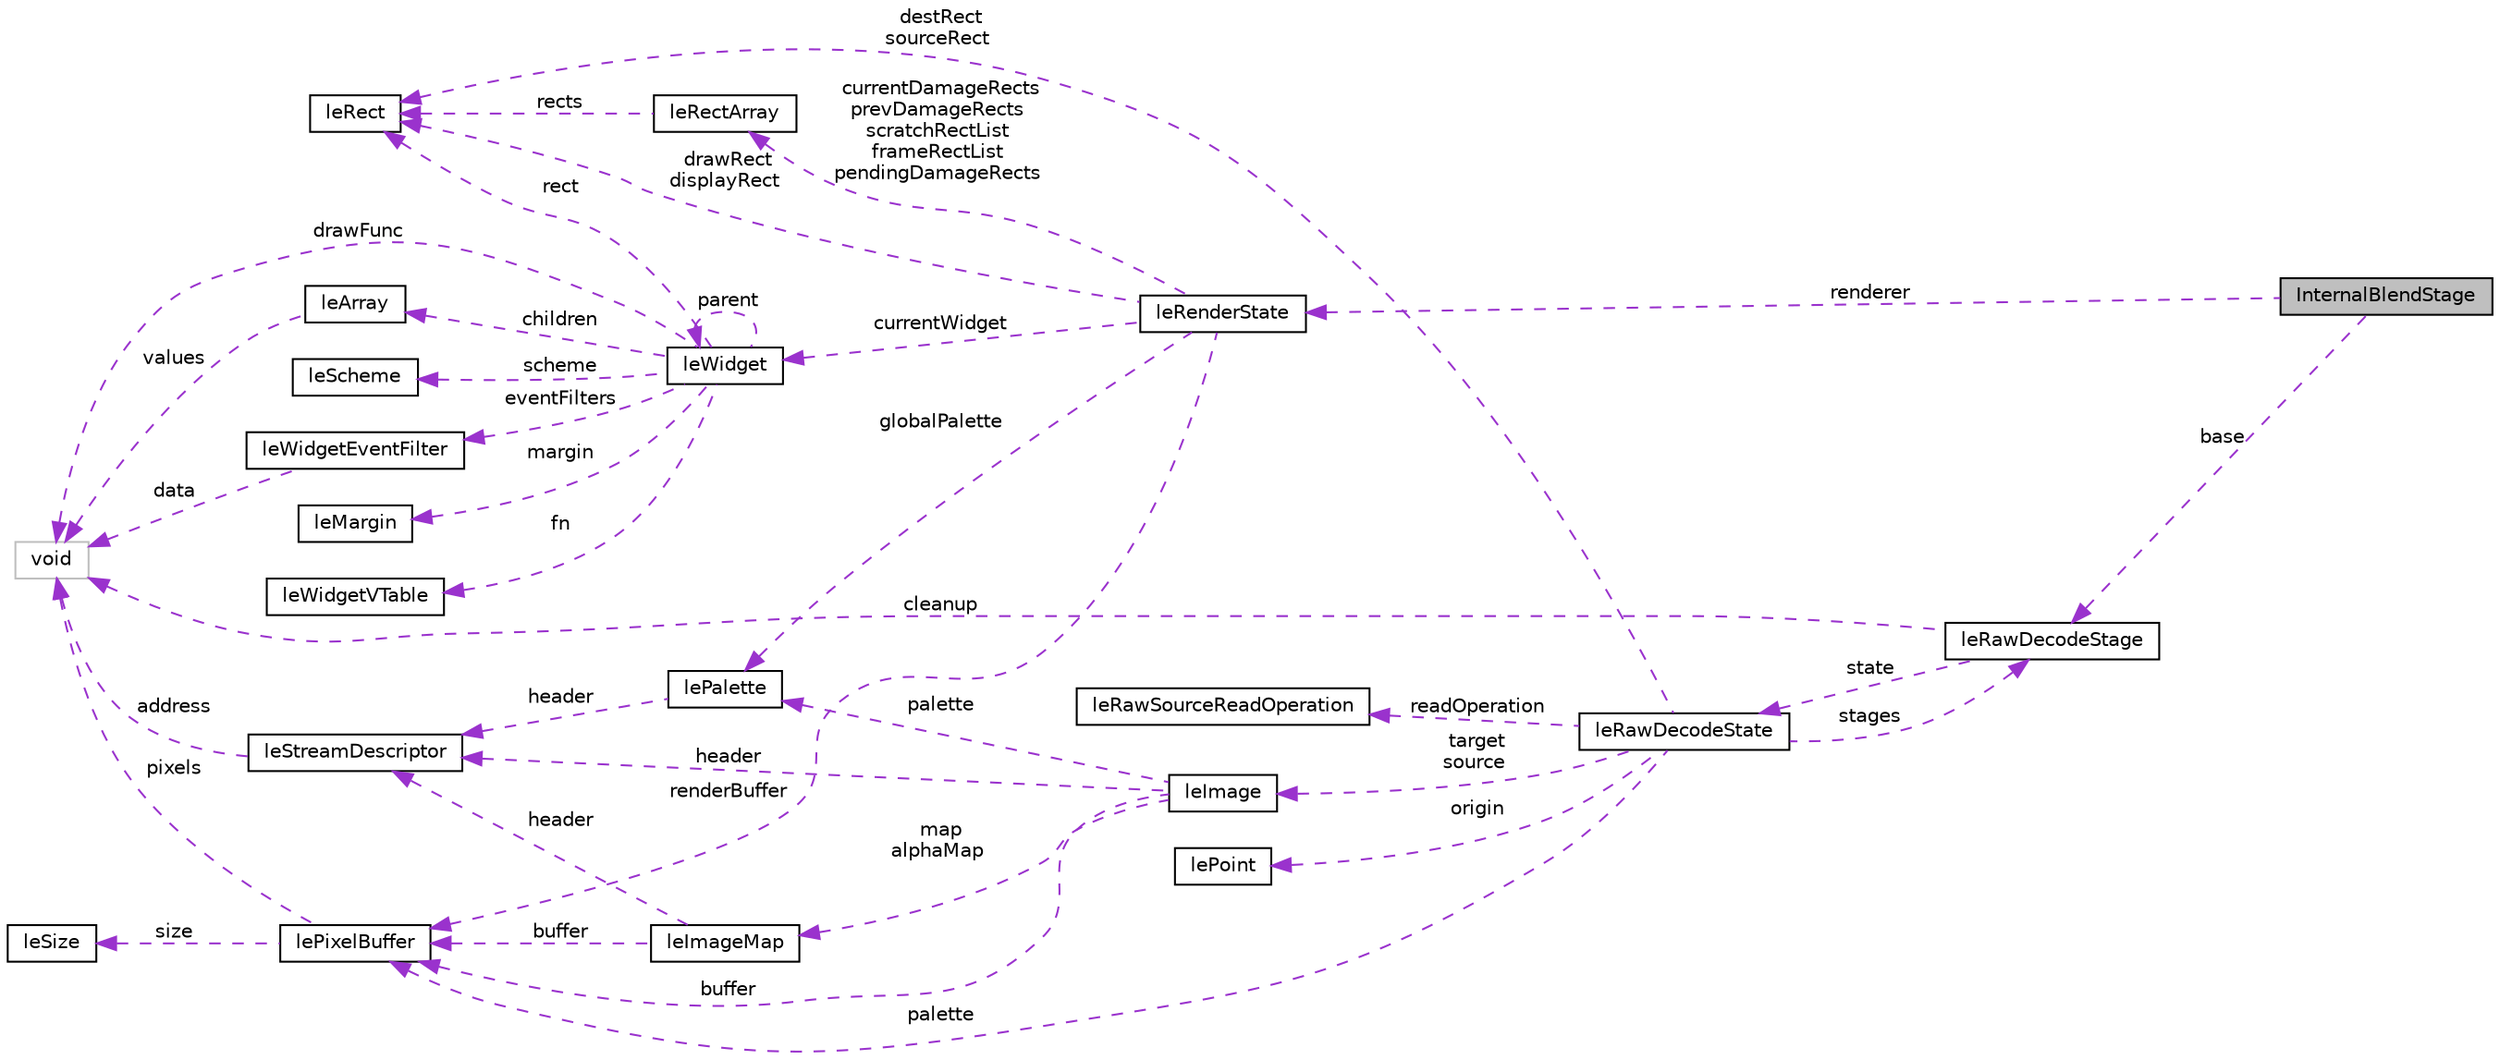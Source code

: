 digraph "InternalBlendStage"
{
 // LATEX_PDF_SIZE
  edge [fontname="Helvetica",fontsize="10",labelfontname="Helvetica",labelfontsize="10"];
  node [fontname="Helvetica",fontsize="10",shape=record];
  rankdir="LR";
  Node1 [label="InternalBlendStage",height=0.2,width=0.4,color="black", fillcolor="grey75", style="filled", fontcolor="black",tooltip=" "];
  Node2 -> Node1 [dir="back",color="darkorchid3",fontsize="10",style="dashed",label=" renderer" ,fontname="Helvetica"];
  Node2 [label="leRenderState",height=0.2,width=0.4,color="black", fillcolor="white", style="filled",URL="$structle_render_state.html",tooltip=" "];
  Node3 -> Node2 [dir="back",color="darkorchid3",fontsize="10",style="dashed",label=" renderBuffer" ,fontname="Helvetica"];
  Node3 [label="lePixelBuffer",height=0.2,width=0.4,color="black", fillcolor="white", style="filled",URL="$structle_pixel_buffer.html",tooltip=" "];
  Node4 -> Node3 [dir="back",color="darkorchid3",fontsize="10",style="dashed",label=" pixels" ,fontname="Helvetica"];
  Node4 [label="void",height=0.2,width=0.4,color="grey75", fillcolor="white", style="filled",tooltip=" "];
  Node5 -> Node3 [dir="back",color="darkorchid3",fontsize="10",style="dashed",label=" size" ,fontname="Helvetica"];
  Node5 [label="leSize",height=0.2,width=0.4,color="black", fillcolor="white", style="filled",URL="$structle_size.html",tooltip=" "];
  Node6 -> Node2 [dir="back",color="darkorchid3",fontsize="10",style="dashed",label=" currentWidget" ,fontname="Helvetica"];
  Node6 [label="leWidget",height=0.2,width=0.4,color="black", fillcolor="white", style="filled",URL="$structle_widget.html",tooltip=" "];
  Node7 -> Node6 [dir="back",color="darkorchid3",fontsize="10",style="dashed",label=" margin" ,fontname="Helvetica"];
  Node7 [label="leMargin",height=0.2,width=0.4,color="black", fillcolor="white", style="filled",URL="$structle_margin.html",tooltip=" "];
  Node6 -> Node6 [dir="back",color="darkorchid3",fontsize="10",style="dashed",label=" parent" ,fontname="Helvetica"];
  Node8 -> Node6 [dir="back",color="darkorchid3",fontsize="10",style="dashed",label=" fn" ,fontname="Helvetica"];
  Node8 [label="leWidgetVTable",height=0.2,width=0.4,color="black", fillcolor="white", style="filled",URL="$structle_widget_v_table.html",tooltip=" "];
  Node4 -> Node6 [dir="back",color="darkorchid3",fontsize="10",style="dashed",label=" drawFunc" ,fontname="Helvetica"];
  Node9 -> Node6 [dir="back",color="darkorchid3",fontsize="10",style="dashed",label=" children" ,fontname="Helvetica"];
  Node9 [label="leArray",height=0.2,width=0.4,color="black", fillcolor="white", style="filled",URL="$structle_array.html",tooltip=" "];
  Node4 -> Node9 [dir="back",color="darkorchid3",fontsize="10",style="dashed",label=" values" ,fontname="Helvetica"];
  Node10 -> Node6 [dir="back",color="darkorchid3",fontsize="10",style="dashed",label=" rect" ,fontname="Helvetica"];
  Node10 [label="leRect",height=0.2,width=0.4,color="black", fillcolor="white", style="filled",URL="$structle_rect.html",tooltip=" "];
  Node11 -> Node6 [dir="back",color="darkorchid3",fontsize="10",style="dashed",label=" scheme" ,fontname="Helvetica"];
  Node11 [label="leScheme",height=0.2,width=0.4,color="black", fillcolor="white", style="filled",URL="$structle_scheme.html",tooltip=" "];
  Node12 -> Node6 [dir="back",color="darkorchid3",fontsize="10",style="dashed",label=" eventFilters" ,fontname="Helvetica"];
  Node12 [label="leWidgetEventFilter",height=0.2,width=0.4,color="black", fillcolor="white", style="filled",URL="$structle_widget_event_filter.html",tooltip=" "];
  Node4 -> Node12 [dir="back",color="darkorchid3",fontsize="10",style="dashed",label=" data" ,fontname="Helvetica"];
  Node13 -> Node2 [dir="back",color="darkorchid3",fontsize="10",style="dashed",label=" globalPalette" ,fontname="Helvetica"];
  Node13 [label="lePalette",height=0.2,width=0.4,color="black", fillcolor="white", style="filled",URL="$structle_palette.html",tooltip=" "];
  Node14 -> Node13 [dir="back",color="darkorchid3",fontsize="10",style="dashed",label=" header" ,fontname="Helvetica"];
  Node14 [label="leStreamDescriptor",height=0.2,width=0.4,color="black", fillcolor="white", style="filled",URL="$structle_stream_descriptor.html",tooltip=" "];
  Node4 -> Node14 [dir="back",color="darkorchid3",fontsize="10",style="dashed",label=" address" ,fontname="Helvetica"];
  Node15 -> Node2 [dir="back",color="darkorchid3",fontsize="10",style="dashed",label=" currentDamageRects\nprevDamageRects\nscratchRectList\nframeRectList\npendingDamageRects" ,fontname="Helvetica"];
  Node15 [label="leRectArray",height=0.2,width=0.4,color="black", fillcolor="white", style="filled",URL="$structle_rect_array.html",tooltip=" "];
  Node10 -> Node15 [dir="back",color="darkorchid3",fontsize="10",style="dashed",label=" rects" ,fontname="Helvetica"];
  Node10 -> Node2 [dir="back",color="darkorchid3",fontsize="10",style="dashed",label=" drawRect\ndisplayRect" ,fontname="Helvetica"];
  Node16 -> Node1 [dir="back",color="darkorchid3",fontsize="10",style="dashed",label=" base" ,fontname="Helvetica"];
  Node16 [label="leRawDecodeStage",height=0.2,width=0.4,color="black", fillcolor="white", style="filled",URL="$structle_raw_decode_stage.html",tooltip=" "];
  Node4 -> Node16 [dir="back",color="darkorchid3",fontsize="10",style="dashed",label=" cleanup" ,fontname="Helvetica"];
  Node17 -> Node16 [dir="back",color="darkorchid3",fontsize="10",style="dashed",label=" state" ,fontname="Helvetica"];
  Node17 [label="leRawDecodeState",height=0.2,width=0.4,color="black", fillcolor="white", style="filled",URL="$structle_raw_decode_state.html",tooltip=" "];
  Node3 -> Node17 [dir="back",color="darkorchid3",fontsize="10",style="dashed",label=" palette" ,fontname="Helvetica"];
  Node18 -> Node17 [dir="back",color="darkorchid3",fontsize="10",style="dashed",label=" target\nsource" ,fontname="Helvetica"];
  Node18 [label="leImage",height=0.2,width=0.4,color="black", fillcolor="white", style="filled",URL="$structle_image.html",tooltip=" "];
  Node3 -> Node18 [dir="back",color="darkorchid3",fontsize="10",style="dashed",label=" buffer" ,fontname="Helvetica"];
  Node13 -> Node18 [dir="back",color="darkorchid3",fontsize="10",style="dashed",label=" palette" ,fontname="Helvetica"];
  Node14 -> Node18 [dir="back",color="darkorchid3",fontsize="10",style="dashed",label=" header" ,fontname="Helvetica"];
  Node19 -> Node18 [dir="back",color="darkorchid3",fontsize="10",style="dashed",label=" map\nalphaMap" ,fontname="Helvetica"];
  Node19 [label="leImageMap",height=0.2,width=0.4,color="black", fillcolor="white", style="filled",URL="$structle_image_map.html",tooltip=" "];
  Node3 -> Node19 [dir="back",color="darkorchid3",fontsize="10",style="dashed",label=" buffer" ,fontname="Helvetica"];
  Node14 -> Node19 [dir="back",color="darkorchid3",fontsize="10",style="dashed",label=" header" ,fontname="Helvetica"];
  Node20 -> Node17 [dir="back",color="darkorchid3",fontsize="10",style="dashed",label=" readOperation" ,fontname="Helvetica"];
  Node20 [label="leRawSourceReadOperation",height=0.2,width=0.4,color="black", fillcolor="white", style="filled",URL="$structle_raw_source_read_operation.html",tooltip=" "];
  Node21 -> Node17 [dir="back",color="darkorchid3",fontsize="10",style="dashed",label=" origin" ,fontname="Helvetica"];
  Node21 [label="lePoint",height=0.2,width=0.4,color="black", fillcolor="white", style="filled",URL="$structle_point.html",tooltip=" "];
  Node10 -> Node17 [dir="back",color="darkorchid3",fontsize="10",style="dashed",label=" destRect\nsourceRect" ,fontname="Helvetica"];
  Node16 -> Node17 [dir="back",color="darkorchid3",fontsize="10",style="dashed",label=" stages" ,fontname="Helvetica"];
}
